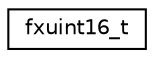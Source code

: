 digraph "Graphical Class Hierarchy"
{
  edge [fontname="Helvetica",fontsize="10",labelfontname="Helvetica",labelfontsize="10"];
  node [fontname="Helvetica",fontsize="10",shape=record];
  rankdir="LR";
  Node1 [label="fxuint16_t",height=0.2,width=0.4,color="black", fillcolor="white", style="filled",URL="$classfxuint16__t.html"];
}
